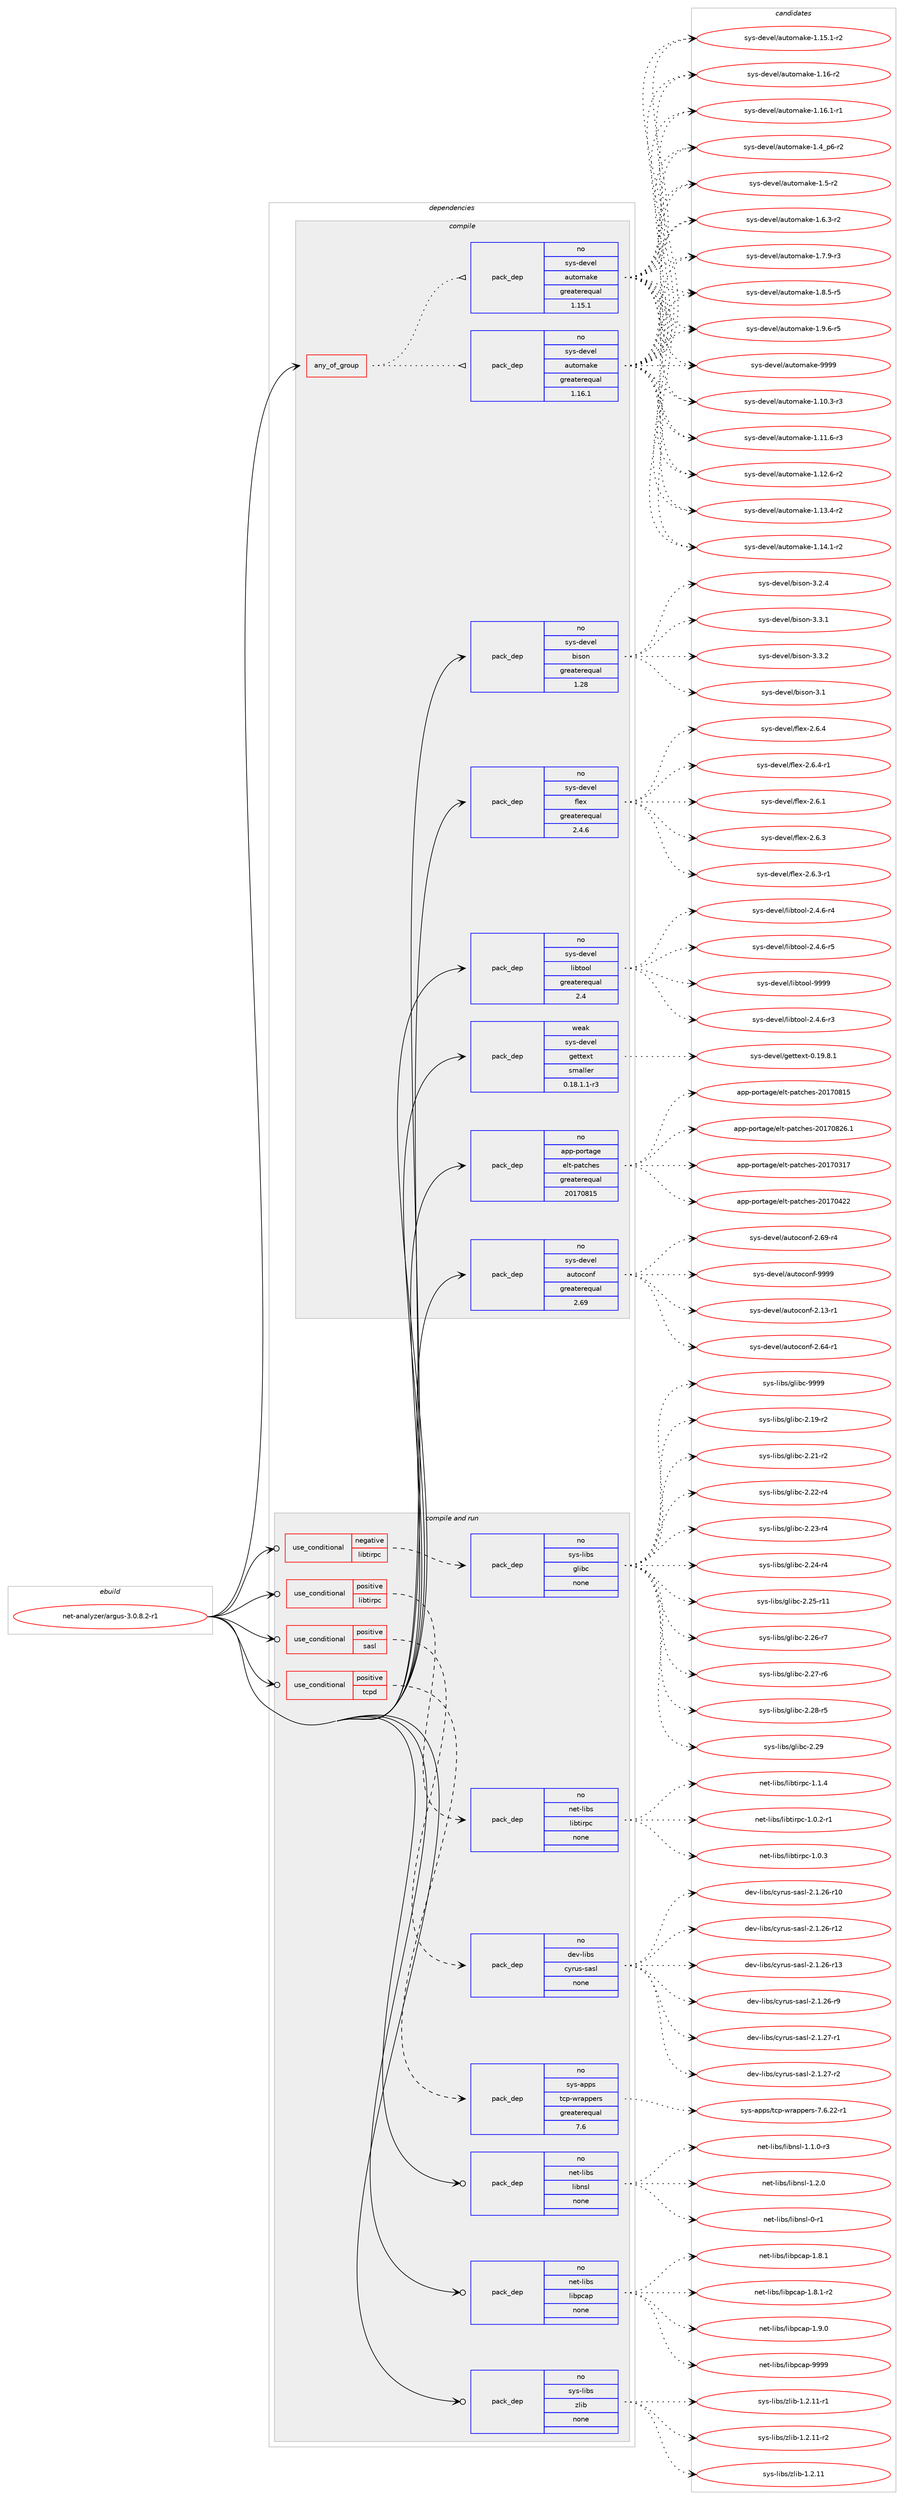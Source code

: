 digraph prolog {

# *************
# Graph options
# *************

newrank=true;
concentrate=true;
compound=true;
graph [rankdir=LR,fontname=Helvetica,fontsize=10,ranksep=1.5];#, ranksep=2.5, nodesep=0.2];
edge  [arrowhead=vee];
node  [fontname=Helvetica,fontsize=10];

# **********
# The ebuild
# **********

subgraph cluster_leftcol {
color=gray;
rank=same;
label=<<i>ebuild</i>>;
id [label="net-analyzer/argus-3.0.8.2-r1", color=red, width=4, href="../net-analyzer/argus-3.0.8.2-r1.svg"];
}

# ****************
# The dependencies
# ****************

subgraph cluster_midcol {
color=gray;
label=<<i>dependencies</i>>;
subgraph cluster_compile {
fillcolor="#eeeeee";
style=filled;
label=<<i>compile</i>>;
subgraph any25724 {
dependency1641852 [label=<<TABLE BORDER="0" CELLBORDER="1" CELLSPACING="0" CELLPADDING="4"><TR><TD CELLPADDING="10">any_of_group</TD></TR></TABLE>>, shape=none, color=red];subgraph pack1173810 {
dependency1641853 [label=<<TABLE BORDER="0" CELLBORDER="1" CELLSPACING="0" CELLPADDING="4" WIDTH="220"><TR><TD ROWSPAN="6" CELLPADDING="30">pack_dep</TD></TR><TR><TD WIDTH="110">no</TD></TR><TR><TD>sys-devel</TD></TR><TR><TD>automake</TD></TR><TR><TD>greaterequal</TD></TR><TR><TD>1.16.1</TD></TR></TABLE>>, shape=none, color=blue];
}
dependency1641852:e -> dependency1641853:w [weight=20,style="dotted",arrowhead="oinv"];
subgraph pack1173811 {
dependency1641854 [label=<<TABLE BORDER="0" CELLBORDER="1" CELLSPACING="0" CELLPADDING="4" WIDTH="220"><TR><TD ROWSPAN="6" CELLPADDING="30">pack_dep</TD></TR><TR><TD WIDTH="110">no</TD></TR><TR><TD>sys-devel</TD></TR><TR><TD>automake</TD></TR><TR><TD>greaterequal</TD></TR><TR><TD>1.15.1</TD></TR></TABLE>>, shape=none, color=blue];
}
dependency1641852:e -> dependency1641854:w [weight=20,style="dotted",arrowhead="oinv"];
}
id:e -> dependency1641852:w [weight=20,style="solid",arrowhead="vee"];
subgraph pack1173812 {
dependency1641855 [label=<<TABLE BORDER="0" CELLBORDER="1" CELLSPACING="0" CELLPADDING="4" WIDTH="220"><TR><TD ROWSPAN="6" CELLPADDING="30">pack_dep</TD></TR><TR><TD WIDTH="110">no</TD></TR><TR><TD>app-portage</TD></TR><TR><TD>elt-patches</TD></TR><TR><TD>greaterequal</TD></TR><TR><TD>20170815</TD></TR></TABLE>>, shape=none, color=blue];
}
id:e -> dependency1641855:w [weight=20,style="solid",arrowhead="vee"];
subgraph pack1173813 {
dependency1641856 [label=<<TABLE BORDER="0" CELLBORDER="1" CELLSPACING="0" CELLPADDING="4" WIDTH="220"><TR><TD ROWSPAN="6" CELLPADDING="30">pack_dep</TD></TR><TR><TD WIDTH="110">no</TD></TR><TR><TD>sys-devel</TD></TR><TR><TD>autoconf</TD></TR><TR><TD>greaterequal</TD></TR><TR><TD>2.69</TD></TR></TABLE>>, shape=none, color=blue];
}
id:e -> dependency1641856:w [weight=20,style="solid",arrowhead="vee"];
subgraph pack1173814 {
dependency1641857 [label=<<TABLE BORDER="0" CELLBORDER="1" CELLSPACING="0" CELLPADDING="4" WIDTH="220"><TR><TD ROWSPAN="6" CELLPADDING="30">pack_dep</TD></TR><TR><TD WIDTH="110">no</TD></TR><TR><TD>sys-devel</TD></TR><TR><TD>bison</TD></TR><TR><TD>greaterequal</TD></TR><TR><TD>1.28</TD></TR></TABLE>>, shape=none, color=blue];
}
id:e -> dependency1641857:w [weight=20,style="solid",arrowhead="vee"];
subgraph pack1173815 {
dependency1641858 [label=<<TABLE BORDER="0" CELLBORDER="1" CELLSPACING="0" CELLPADDING="4" WIDTH="220"><TR><TD ROWSPAN="6" CELLPADDING="30">pack_dep</TD></TR><TR><TD WIDTH="110">no</TD></TR><TR><TD>sys-devel</TD></TR><TR><TD>flex</TD></TR><TR><TD>greaterequal</TD></TR><TR><TD>2.4.6</TD></TR></TABLE>>, shape=none, color=blue];
}
id:e -> dependency1641858:w [weight=20,style="solid",arrowhead="vee"];
subgraph pack1173816 {
dependency1641859 [label=<<TABLE BORDER="0" CELLBORDER="1" CELLSPACING="0" CELLPADDING="4" WIDTH="220"><TR><TD ROWSPAN="6" CELLPADDING="30">pack_dep</TD></TR><TR><TD WIDTH="110">no</TD></TR><TR><TD>sys-devel</TD></TR><TR><TD>libtool</TD></TR><TR><TD>greaterequal</TD></TR><TR><TD>2.4</TD></TR></TABLE>>, shape=none, color=blue];
}
id:e -> dependency1641859:w [weight=20,style="solid",arrowhead="vee"];
subgraph pack1173817 {
dependency1641860 [label=<<TABLE BORDER="0" CELLBORDER="1" CELLSPACING="0" CELLPADDING="4" WIDTH="220"><TR><TD ROWSPAN="6" CELLPADDING="30">pack_dep</TD></TR><TR><TD WIDTH="110">weak</TD></TR><TR><TD>sys-devel</TD></TR><TR><TD>gettext</TD></TR><TR><TD>smaller</TD></TR><TR><TD>0.18.1.1-r3</TD></TR></TABLE>>, shape=none, color=blue];
}
id:e -> dependency1641860:w [weight=20,style="solid",arrowhead="vee"];
}
subgraph cluster_compileandrun {
fillcolor="#eeeeee";
style=filled;
label=<<i>compile and run</i>>;
subgraph cond441544 {
dependency1641861 [label=<<TABLE BORDER="0" CELLBORDER="1" CELLSPACING="0" CELLPADDING="4"><TR><TD ROWSPAN="3" CELLPADDING="10">use_conditional</TD></TR><TR><TD>negative</TD></TR><TR><TD>libtirpc</TD></TR></TABLE>>, shape=none, color=red];
subgraph pack1173818 {
dependency1641862 [label=<<TABLE BORDER="0" CELLBORDER="1" CELLSPACING="0" CELLPADDING="4" WIDTH="220"><TR><TD ROWSPAN="6" CELLPADDING="30">pack_dep</TD></TR><TR><TD WIDTH="110">no</TD></TR><TR><TD>sys-libs</TD></TR><TR><TD>glibc</TD></TR><TR><TD>none</TD></TR><TR><TD></TD></TR></TABLE>>, shape=none, color=blue];
}
dependency1641861:e -> dependency1641862:w [weight=20,style="dashed",arrowhead="vee"];
}
id:e -> dependency1641861:w [weight=20,style="solid",arrowhead="odotvee"];
subgraph cond441545 {
dependency1641863 [label=<<TABLE BORDER="0" CELLBORDER="1" CELLSPACING="0" CELLPADDING="4"><TR><TD ROWSPAN="3" CELLPADDING="10">use_conditional</TD></TR><TR><TD>positive</TD></TR><TR><TD>libtirpc</TD></TR></TABLE>>, shape=none, color=red];
subgraph pack1173819 {
dependency1641864 [label=<<TABLE BORDER="0" CELLBORDER="1" CELLSPACING="0" CELLPADDING="4" WIDTH="220"><TR><TD ROWSPAN="6" CELLPADDING="30">pack_dep</TD></TR><TR><TD WIDTH="110">no</TD></TR><TR><TD>net-libs</TD></TR><TR><TD>libtirpc</TD></TR><TR><TD>none</TD></TR><TR><TD></TD></TR></TABLE>>, shape=none, color=blue];
}
dependency1641863:e -> dependency1641864:w [weight=20,style="dashed",arrowhead="vee"];
}
id:e -> dependency1641863:w [weight=20,style="solid",arrowhead="odotvee"];
subgraph cond441546 {
dependency1641865 [label=<<TABLE BORDER="0" CELLBORDER="1" CELLSPACING="0" CELLPADDING="4"><TR><TD ROWSPAN="3" CELLPADDING="10">use_conditional</TD></TR><TR><TD>positive</TD></TR><TR><TD>sasl</TD></TR></TABLE>>, shape=none, color=red];
subgraph pack1173820 {
dependency1641866 [label=<<TABLE BORDER="0" CELLBORDER="1" CELLSPACING="0" CELLPADDING="4" WIDTH="220"><TR><TD ROWSPAN="6" CELLPADDING="30">pack_dep</TD></TR><TR><TD WIDTH="110">no</TD></TR><TR><TD>dev-libs</TD></TR><TR><TD>cyrus-sasl</TD></TR><TR><TD>none</TD></TR><TR><TD></TD></TR></TABLE>>, shape=none, color=blue];
}
dependency1641865:e -> dependency1641866:w [weight=20,style="dashed",arrowhead="vee"];
}
id:e -> dependency1641865:w [weight=20,style="solid",arrowhead="odotvee"];
subgraph cond441547 {
dependency1641867 [label=<<TABLE BORDER="0" CELLBORDER="1" CELLSPACING="0" CELLPADDING="4"><TR><TD ROWSPAN="3" CELLPADDING="10">use_conditional</TD></TR><TR><TD>positive</TD></TR><TR><TD>tcpd</TD></TR></TABLE>>, shape=none, color=red];
subgraph pack1173821 {
dependency1641868 [label=<<TABLE BORDER="0" CELLBORDER="1" CELLSPACING="0" CELLPADDING="4" WIDTH="220"><TR><TD ROWSPAN="6" CELLPADDING="30">pack_dep</TD></TR><TR><TD WIDTH="110">no</TD></TR><TR><TD>sys-apps</TD></TR><TR><TD>tcp-wrappers</TD></TR><TR><TD>greaterequal</TD></TR><TR><TD>7.6</TD></TR></TABLE>>, shape=none, color=blue];
}
dependency1641867:e -> dependency1641868:w [weight=20,style="dashed",arrowhead="vee"];
}
id:e -> dependency1641867:w [weight=20,style="solid",arrowhead="odotvee"];
subgraph pack1173822 {
dependency1641869 [label=<<TABLE BORDER="0" CELLBORDER="1" CELLSPACING="0" CELLPADDING="4" WIDTH="220"><TR><TD ROWSPAN="6" CELLPADDING="30">pack_dep</TD></TR><TR><TD WIDTH="110">no</TD></TR><TR><TD>net-libs</TD></TR><TR><TD>libnsl</TD></TR><TR><TD>none</TD></TR><TR><TD></TD></TR></TABLE>>, shape=none, color=blue];
}
id:e -> dependency1641869:w [weight=20,style="solid",arrowhead="odotvee"];
subgraph pack1173823 {
dependency1641870 [label=<<TABLE BORDER="0" CELLBORDER="1" CELLSPACING="0" CELLPADDING="4" WIDTH="220"><TR><TD ROWSPAN="6" CELLPADDING="30">pack_dep</TD></TR><TR><TD WIDTH="110">no</TD></TR><TR><TD>net-libs</TD></TR><TR><TD>libpcap</TD></TR><TR><TD>none</TD></TR><TR><TD></TD></TR></TABLE>>, shape=none, color=blue];
}
id:e -> dependency1641870:w [weight=20,style="solid",arrowhead="odotvee"];
subgraph pack1173824 {
dependency1641871 [label=<<TABLE BORDER="0" CELLBORDER="1" CELLSPACING="0" CELLPADDING="4" WIDTH="220"><TR><TD ROWSPAN="6" CELLPADDING="30">pack_dep</TD></TR><TR><TD WIDTH="110">no</TD></TR><TR><TD>sys-libs</TD></TR><TR><TD>zlib</TD></TR><TR><TD>none</TD></TR><TR><TD></TD></TR></TABLE>>, shape=none, color=blue];
}
id:e -> dependency1641871:w [weight=20,style="solid",arrowhead="odotvee"];
}
subgraph cluster_run {
fillcolor="#eeeeee";
style=filled;
label=<<i>run</i>>;
}
}

# **************
# The candidates
# **************

subgraph cluster_choices {
rank=same;
color=gray;
label=<<i>candidates</i>>;

subgraph choice1173810 {
color=black;
nodesep=1;
choice11512111545100101118101108479711711611110997107101454946494846514511451 [label="sys-devel/automake-1.10.3-r3", color=red, width=4,href="../sys-devel/automake-1.10.3-r3.svg"];
choice11512111545100101118101108479711711611110997107101454946494946544511451 [label="sys-devel/automake-1.11.6-r3", color=red, width=4,href="../sys-devel/automake-1.11.6-r3.svg"];
choice11512111545100101118101108479711711611110997107101454946495046544511450 [label="sys-devel/automake-1.12.6-r2", color=red, width=4,href="../sys-devel/automake-1.12.6-r2.svg"];
choice11512111545100101118101108479711711611110997107101454946495146524511450 [label="sys-devel/automake-1.13.4-r2", color=red, width=4,href="../sys-devel/automake-1.13.4-r2.svg"];
choice11512111545100101118101108479711711611110997107101454946495246494511450 [label="sys-devel/automake-1.14.1-r2", color=red, width=4,href="../sys-devel/automake-1.14.1-r2.svg"];
choice11512111545100101118101108479711711611110997107101454946495346494511450 [label="sys-devel/automake-1.15.1-r2", color=red, width=4,href="../sys-devel/automake-1.15.1-r2.svg"];
choice1151211154510010111810110847971171161111099710710145494649544511450 [label="sys-devel/automake-1.16-r2", color=red, width=4,href="../sys-devel/automake-1.16-r2.svg"];
choice11512111545100101118101108479711711611110997107101454946495446494511449 [label="sys-devel/automake-1.16.1-r1", color=red, width=4,href="../sys-devel/automake-1.16.1-r1.svg"];
choice115121115451001011181011084797117116111109971071014549465295112544511450 [label="sys-devel/automake-1.4_p6-r2", color=red, width=4,href="../sys-devel/automake-1.4_p6-r2.svg"];
choice11512111545100101118101108479711711611110997107101454946534511450 [label="sys-devel/automake-1.5-r2", color=red, width=4,href="../sys-devel/automake-1.5-r2.svg"];
choice115121115451001011181011084797117116111109971071014549465446514511450 [label="sys-devel/automake-1.6.3-r2", color=red, width=4,href="../sys-devel/automake-1.6.3-r2.svg"];
choice115121115451001011181011084797117116111109971071014549465546574511451 [label="sys-devel/automake-1.7.9-r3", color=red, width=4,href="../sys-devel/automake-1.7.9-r3.svg"];
choice115121115451001011181011084797117116111109971071014549465646534511453 [label="sys-devel/automake-1.8.5-r5", color=red, width=4,href="../sys-devel/automake-1.8.5-r5.svg"];
choice115121115451001011181011084797117116111109971071014549465746544511453 [label="sys-devel/automake-1.9.6-r5", color=red, width=4,href="../sys-devel/automake-1.9.6-r5.svg"];
choice115121115451001011181011084797117116111109971071014557575757 [label="sys-devel/automake-9999", color=red, width=4,href="../sys-devel/automake-9999.svg"];
dependency1641853:e -> choice11512111545100101118101108479711711611110997107101454946494846514511451:w [style=dotted,weight="100"];
dependency1641853:e -> choice11512111545100101118101108479711711611110997107101454946494946544511451:w [style=dotted,weight="100"];
dependency1641853:e -> choice11512111545100101118101108479711711611110997107101454946495046544511450:w [style=dotted,weight="100"];
dependency1641853:e -> choice11512111545100101118101108479711711611110997107101454946495146524511450:w [style=dotted,weight="100"];
dependency1641853:e -> choice11512111545100101118101108479711711611110997107101454946495246494511450:w [style=dotted,weight="100"];
dependency1641853:e -> choice11512111545100101118101108479711711611110997107101454946495346494511450:w [style=dotted,weight="100"];
dependency1641853:e -> choice1151211154510010111810110847971171161111099710710145494649544511450:w [style=dotted,weight="100"];
dependency1641853:e -> choice11512111545100101118101108479711711611110997107101454946495446494511449:w [style=dotted,weight="100"];
dependency1641853:e -> choice115121115451001011181011084797117116111109971071014549465295112544511450:w [style=dotted,weight="100"];
dependency1641853:e -> choice11512111545100101118101108479711711611110997107101454946534511450:w [style=dotted,weight="100"];
dependency1641853:e -> choice115121115451001011181011084797117116111109971071014549465446514511450:w [style=dotted,weight="100"];
dependency1641853:e -> choice115121115451001011181011084797117116111109971071014549465546574511451:w [style=dotted,weight="100"];
dependency1641853:e -> choice115121115451001011181011084797117116111109971071014549465646534511453:w [style=dotted,weight="100"];
dependency1641853:e -> choice115121115451001011181011084797117116111109971071014549465746544511453:w [style=dotted,weight="100"];
dependency1641853:e -> choice115121115451001011181011084797117116111109971071014557575757:w [style=dotted,weight="100"];
}
subgraph choice1173811 {
color=black;
nodesep=1;
choice11512111545100101118101108479711711611110997107101454946494846514511451 [label="sys-devel/automake-1.10.3-r3", color=red, width=4,href="../sys-devel/automake-1.10.3-r3.svg"];
choice11512111545100101118101108479711711611110997107101454946494946544511451 [label="sys-devel/automake-1.11.6-r3", color=red, width=4,href="../sys-devel/automake-1.11.6-r3.svg"];
choice11512111545100101118101108479711711611110997107101454946495046544511450 [label="sys-devel/automake-1.12.6-r2", color=red, width=4,href="../sys-devel/automake-1.12.6-r2.svg"];
choice11512111545100101118101108479711711611110997107101454946495146524511450 [label="sys-devel/automake-1.13.4-r2", color=red, width=4,href="../sys-devel/automake-1.13.4-r2.svg"];
choice11512111545100101118101108479711711611110997107101454946495246494511450 [label="sys-devel/automake-1.14.1-r2", color=red, width=4,href="../sys-devel/automake-1.14.1-r2.svg"];
choice11512111545100101118101108479711711611110997107101454946495346494511450 [label="sys-devel/automake-1.15.1-r2", color=red, width=4,href="../sys-devel/automake-1.15.1-r2.svg"];
choice1151211154510010111810110847971171161111099710710145494649544511450 [label="sys-devel/automake-1.16-r2", color=red, width=4,href="../sys-devel/automake-1.16-r2.svg"];
choice11512111545100101118101108479711711611110997107101454946495446494511449 [label="sys-devel/automake-1.16.1-r1", color=red, width=4,href="../sys-devel/automake-1.16.1-r1.svg"];
choice115121115451001011181011084797117116111109971071014549465295112544511450 [label="sys-devel/automake-1.4_p6-r2", color=red, width=4,href="../sys-devel/automake-1.4_p6-r2.svg"];
choice11512111545100101118101108479711711611110997107101454946534511450 [label="sys-devel/automake-1.5-r2", color=red, width=4,href="../sys-devel/automake-1.5-r2.svg"];
choice115121115451001011181011084797117116111109971071014549465446514511450 [label="sys-devel/automake-1.6.3-r2", color=red, width=4,href="../sys-devel/automake-1.6.3-r2.svg"];
choice115121115451001011181011084797117116111109971071014549465546574511451 [label="sys-devel/automake-1.7.9-r3", color=red, width=4,href="../sys-devel/automake-1.7.9-r3.svg"];
choice115121115451001011181011084797117116111109971071014549465646534511453 [label="sys-devel/automake-1.8.5-r5", color=red, width=4,href="../sys-devel/automake-1.8.5-r5.svg"];
choice115121115451001011181011084797117116111109971071014549465746544511453 [label="sys-devel/automake-1.9.6-r5", color=red, width=4,href="../sys-devel/automake-1.9.6-r5.svg"];
choice115121115451001011181011084797117116111109971071014557575757 [label="sys-devel/automake-9999", color=red, width=4,href="../sys-devel/automake-9999.svg"];
dependency1641854:e -> choice11512111545100101118101108479711711611110997107101454946494846514511451:w [style=dotted,weight="100"];
dependency1641854:e -> choice11512111545100101118101108479711711611110997107101454946494946544511451:w [style=dotted,weight="100"];
dependency1641854:e -> choice11512111545100101118101108479711711611110997107101454946495046544511450:w [style=dotted,weight="100"];
dependency1641854:e -> choice11512111545100101118101108479711711611110997107101454946495146524511450:w [style=dotted,weight="100"];
dependency1641854:e -> choice11512111545100101118101108479711711611110997107101454946495246494511450:w [style=dotted,weight="100"];
dependency1641854:e -> choice11512111545100101118101108479711711611110997107101454946495346494511450:w [style=dotted,weight="100"];
dependency1641854:e -> choice1151211154510010111810110847971171161111099710710145494649544511450:w [style=dotted,weight="100"];
dependency1641854:e -> choice11512111545100101118101108479711711611110997107101454946495446494511449:w [style=dotted,weight="100"];
dependency1641854:e -> choice115121115451001011181011084797117116111109971071014549465295112544511450:w [style=dotted,weight="100"];
dependency1641854:e -> choice11512111545100101118101108479711711611110997107101454946534511450:w [style=dotted,weight="100"];
dependency1641854:e -> choice115121115451001011181011084797117116111109971071014549465446514511450:w [style=dotted,weight="100"];
dependency1641854:e -> choice115121115451001011181011084797117116111109971071014549465546574511451:w [style=dotted,weight="100"];
dependency1641854:e -> choice115121115451001011181011084797117116111109971071014549465646534511453:w [style=dotted,weight="100"];
dependency1641854:e -> choice115121115451001011181011084797117116111109971071014549465746544511453:w [style=dotted,weight="100"];
dependency1641854:e -> choice115121115451001011181011084797117116111109971071014557575757:w [style=dotted,weight="100"];
}
subgraph choice1173812 {
color=black;
nodesep=1;
choice97112112451121111141169710310147101108116451129711699104101115455048495548514955 [label="app-portage/elt-patches-20170317", color=red, width=4,href="../app-portage/elt-patches-20170317.svg"];
choice97112112451121111141169710310147101108116451129711699104101115455048495548525050 [label="app-portage/elt-patches-20170422", color=red, width=4,href="../app-portage/elt-patches-20170422.svg"];
choice97112112451121111141169710310147101108116451129711699104101115455048495548564953 [label="app-portage/elt-patches-20170815", color=red, width=4,href="../app-portage/elt-patches-20170815.svg"];
choice971121124511211111411697103101471011081164511297116991041011154550484955485650544649 [label="app-portage/elt-patches-20170826.1", color=red, width=4,href="../app-portage/elt-patches-20170826.1.svg"];
dependency1641855:e -> choice97112112451121111141169710310147101108116451129711699104101115455048495548514955:w [style=dotted,weight="100"];
dependency1641855:e -> choice97112112451121111141169710310147101108116451129711699104101115455048495548525050:w [style=dotted,weight="100"];
dependency1641855:e -> choice97112112451121111141169710310147101108116451129711699104101115455048495548564953:w [style=dotted,weight="100"];
dependency1641855:e -> choice971121124511211111411697103101471011081164511297116991041011154550484955485650544649:w [style=dotted,weight="100"];
}
subgraph choice1173813 {
color=black;
nodesep=1;
choice1151211154510010111810110847971171161119911111010245504649514511449 [label="sys-devel/autoconf-2.13-r1", color=red, width=4,href="../sys-devel/autoconf-2.13-r1.svg"];
choice1151211154510010111810110847971171161119911111010245504654524511449 [label="sys-devel/autoconf-2.64-r1", color=red, width=4,href="../sys-devel/autoconf-2.64-r1.svg"];
choice1151211154510010111810110847971171161119911111010245504654574511452 [label="sys-devel/autoconf-2.69-r4", color=red, width=4,href="../sys-devel/autoconf-2.69-r4.svg"];
choice115121115451001011181011084797117116111991111101024557575757 [label="sys-devel/autoconf-9999", color=red, width=4,href="../sys-devel/autoconf-9999.svg"];
dependency1641856:e -> choice1151211154510010111810110847971171161119911111010245504649514511449:w [style=dotted,weight="100"];
dependency1641856:e -> choice1151211154510010111810110847971171161119911111010245504654524511449:w [style=dotted,weight="100"];
dependency1641856:e -> choice1151211154510010111810110847971171161119911111010245504654574511452:w [style=dotted,weight="100"];
dependency1641856:e -> choice115121115451001011181011084797117116111991111101024557575757:w [style=dotted,weight="100"];
}
subgraph choice1173814 {
color=black;
nodesep=1;
choice11512111545100101118101108479810511511111045514649 [label="sys-devel/bison-3.1", color=red, width=4,href="../sys-devel/bison-3.1.svg"];
choice115121115451001011181011084798105115111110455146504652 [label="sys-devel/bison-3.2.4", color=red, width=4,href="../sys-devel/bison-3.2.4.svg"];
choice115121115451001011181011084798105115111110455146514649 [label="sys-devel/bison-3.3.1", color=red, width=4,href="../sys-devel/bison-3.3.1.svg"];
choice115121115451001011181011084798105115111110455146514650 [label="sys-devel/bison-3.3.2", color=red, width=4,href="../sys-devel/bison-3.3.2.svg"];
dependency1641857:e -> choice11512111545100101118101108479810511511111045514649:w [style=dotted,weight="100"];
dependency1641857:e -> choice115121115451001011181011084798105115111110455146504652:w [style=dotted,weight="100"];
dependency1641857:e -> choice115121115451001011181011084798105115111110455146514649:w [style=dotted,weight="100"];
dependency1641857:e -> choice115121115451001011181011084798105115111110455146514650:w [style=dotted,weight="100"];
}
subgraph choice1173815 {
color=black;
nodesep=1;
choice1151211154510010111810110847102108101120455046544649 [label="sys-devel/flex-2.6.1", color=red, width=4,href="../sys-devel/flex-2.6.1.svg"];
choice1151211154510010111810110847102108101120455046544651 [label="sys-devel/flex-2.6.3", color=red, width=4,href="../sys-devel/flex-2.6.3.svg"];
choice11512111545100101118101108471021081011204550465446514511449 [label="sys-devel/flex-2.6.3-r1", color=red, width=4,href="../sys-devel/flex-2.6.3-r1.svg"];
choice1151211154510010111810110847102108101120455046544652 [label="sys-devel/flex-2.6.4", color=red, width=4,href="../sys-devel/flex-2.6.4.svg"];
choice11512111545100101118101108471021081011204550465446524511449 [label="sys-devel/flex-2.6.4-r1", color=red, width=4,href="../sys-devel/flex-2.6.4-r1.svg"];
dependency1641858:e -> choice1151211154510010111810110847102108101120455046544649:w [style=dotted,weight="100"];
dependency1641858:e -> choice1151211154510010111810110847102108101120455046544651:w [style=dotted,weight="100"];
dependency1641858:e -> choice11512111545100101118101108471021081011204550465446514511449:w [style=dotted,weight="100"];
dependency1641858:e -> choice1151211154510010111810110847102108101120455046544652:w [style=dotted,weight="100"];
dependency1641858:e -> choice11512111545100101118101108471021081011204550465446524511449:w [style=dotted,weight="100"];
}
subgraph choice1173816 {
color=black;
nodesep=1;
choice1151211154510010111810110847108105981161111111084550465246544511451 [label="sys-devel/libtool-2.4.6-r3", color=red, width=4,href="../sys-devel/libtool-2.4.6-r3.svg"];
choice1151211154510010111810110847108105981161111111084550465246544511452 [label="sys-devel/libtool-2.4.6-r4", color=red, width=4,href="../sys-devel/libtool-2.4.6-r4.svg"];
choice1151211154510010111810110847108105981161111111084550465246544511453 [label="sys-devel/libtool-2.4.6-r5", color=red, width=4,href="../sys-devel/libtool-2.4.6-r5.svg"];
choice1151211154510010111810110847108105981161111111084557575757 [label="sys-devel/libtool-9999", color=red, width=4,href="../sys-devel/libtool-9999.svg"];
dependency1641859:e -> choice1151211154510010111810110847108105981161111111084550465246544511451:w [style=dotted,weight="100"];
dependency1641859:e -> choice1151211154510010111810110847108105981161111111084550465246544511452:w [style=dotted,weight="100"];
dependency1641859:e -> choice1151211154510010111810110847108105981161111111084550465246544511453:w [style=dotted,weight="100"];
dependency1641859:e -> choice1151211154510010111810110847108105981161111111084557575757:w [style=dotted,weight="100"];
}
subgraph choice1173817 {
color=black;
nodesep=1;
choice1151211154510010111810110847103101116116101120116454846495746564649 [label="sys-devel/gettext-0.19.8.1", color=red, width=4,href="../sys-devel/gettext-0.19.8.1.svg"];
dependency1641860:e -> choice1151211154510010111810110847103101116116101120116454846495746564649:w [style=dotted,weight="100"];
}
subgraph choice1173818 {
color=black;
nodesep=1;
choice115121115451081059811547103108105989945504649574511450 [label="sys-libs/glibc-2.19-r2", color=red, width=4,href="../sys-libs/glibc-2.19-r2.svg"];
choice115121115451081059811547103108105989945504650494511450 [label="sys-libs/glibc-2.21-r2", color=red, width=4,href="../sys-libs/glibc-2.21-r2.svg"];
choice115121115451081059811547103108105989945504650504511452 [label="sys-libs/glibc-2.22-r4", color=red, width=4,href="../sys-libs/glibc-2.22-r4.svg"];
choice115121115451081059811547103108105989945504650514511452 [label="sys-libs/glibc-2.23-r4", color=red, width=4,href="../sys-libs/glibc-2.23-r4.svg"];
choice115121115451081059811547103108105989945504650524511452 [label="sys-libs/glibc-2.24-r4", color=red, width=4,href="../sys-libs/glibc-2.24-r4.svg"];
choice11512111545108105981154710310810598994550465053451144949 [label="sys-libs/glibc-2.25-r11", color=red, width=4,href="../sys-libs/glibc-2.25-r11.svg"];
choice115121115451081059811547103108105989945504650544511455 [label="sys-libs/glibc-2.26-r7", color=red, width=4,href="../sys-libs/glibc-2.26-r7.svg"];
choice115121115451081059811547103108105989945504650554511454 [label="sys-libs/glibc-2.27-r6", color=red, width=4,href="../sys-libs/glibc-2.27-r6.svg"];
choice115121115451081059811547103108105989945504650564511453 [label="sys-libs/glibc-2.28-r5", color=red, width=4,href="../sys-libs/glibc-2.28-r5.svg"];
choice11512111545108105981154710310810598994550465057 [label="sys-libs/glibc-2.29", color=red, width=4,href="../sys-libs/glibc-2.29.svg"];
choice11512111545108105981154710310810598994557575757 [label="sys-libs/glibc-9999", color=red, width=4,href="../sys-libs/glibc-9999.svg"];
dependency1641862:e -> choice115121115451081059811547103108105989945504649574511450:w [style=dotted,weight="100"];
dependency1641862:e -> choice115121115451081059811547103108105989945504650494511450:w [style=dotted,weight="100"];
dependency1641862:e -> choice115121115451081059811547103108105989945504650504511452:w [style=dotted,weight="100"];
dependency1641862:e -> choice115121115451081059811547103108105989945504650514511452:w [style=dotted,weight="100"];
dependency1641862:e -> choice115121115451081059811547103108105989945504650524511452:w [style=dotted,weight="100"];
dependency1641862:e -> choice11512111545108105981154710310810598994550465053451144949:w [style=dotted,weight="100"];
dependency1641862:e -> choice115121115451081059811547103108105989945504650544511455:w [style=dotted,weight="100"];
dependency1641862:e -> choice115121115451081059811547103108105989945504650554511454:w [style=dotted,weight="100"];
dependency1641862:e -> choice115121115451081059811547103108105989945504650564511453:w [style=dotted,weight="100"];
dependency1641862:e -> choice11512111545108105981154710310810598994550465057:w [style=dotted,weight="100"];
dependency1641862:e -> choice11512111545108105981154710310810598994557575757:w [style=dotted,weight="100"];
}
subgraph choice1173819 {
color=black;
nodesep=1;
choice11010111645108105981154710810598116105114112994549464846504511449 [label="net-libs/libtirpc-1.0.2-r1", color=red, width=4,href="../net-libs/libtirpc-1.0.2-r1.svg"];
choice1101011164510810598115471081059811610511411299454946484651 [label="net-libs/libtirpc-1.0.3", color=red, width=4,href="../net-libs/libtirpc-1.0.3.svg"];
choice1101011164510810598115471081059811610511411299454946494652 [label="net-libs/libtirpc-1.1.4", color=red, width=4,href="../net-libs/libtirpc-1.1.4.svg"];
dependency1641864:e -> choice11010111645108105981154710810598116105114112994549464846504511449:w [style=dotted,weight="100"];
dependency1641864:e -> choice1101011164510810598115471081059811610511411299454946484651:w [style=dotted,weight="100"];
dependency1641864:e -> choice1101011164510810598115471081059811610511411299454946494652:w [style=dotted,weight="100"];
}
subgraph choice1173820 {
color=black;
nodesep=1;
choice10010111845108105981154799121114117115451159711510845504649465054451144948 [label="dev-libs/cyrus-sasl-2.1.26-r10", color=red, width=4,href="../dev-libs/cyrus-sasl-2.1.26-r10.svg"];
choice10010111845108105981154799121114117115451159711510845504649465054451144950 [label="dev-libs/cyrus-sasl-2.1.26-r12", color=red, width=4,href="../dev-libs/cyrus-sasl-2.1.26-r12.svg"];
choice10010111845108105981154799121114117115451159711510845504649465054451144951 [label="dev-libs/cyrus-sasl-2.1.26-r13", color=red, width=4,href="../dev-libs/cyrus-sasl-2.1.26-r13.svg"];
choice100101118451081059811547991211141171154511597115108455046494650544511457 [label="dev-libs/cyrus-sasl-2.1.26-r9", color=red, width=4,href="../dev-libs/cyrus-sasl-2.1.26-r9.svg"];
choice100101118451081059811547991211141171154511597115108455046494650554511449 [label="dev-libs/cyrus-sasl-2.1.27-r1", color=red, width=4,href="../dev-libs/cyrus-sasl-2.1.27-r1.svg"];
choice100101118451081059811547991211141171154511597115108455046494650554511450 [label="dev-libs/cyrus-sasl-2.1.27-r2", color=red, width=4,href="../dev-libs/cyrus-sasl-2.1.27-r2.svg"];
dependency1641866:e -> choice10010111845108105981154799121114117115451159711510845504649465054451144948:w [style=dotted,weight="100"];
dependency1641866:e -> choice10010111845108105981154799121114117115451159711510845504649465054451144950:w [style=dotted,weight="100"];
dependency1641866:e -> choice10010111845108105981154799121114117115451159711510845504649465054451144951:w [style=dotted,weight="100"];
dependency1641866:e -> choice100101118451081059811547991211141171154511597115108455046494650544511457:w [style=dotted,weight="100"];
dependency1641866:e -> choice100101118451081059811547991211141171154511597115108455046494650554511449:w [style=dotted,weight="100"];
dependency1641866:e -> choice100101118451081059811547991211141171154511597115108455046494650554511450:w [style=dotted,weight="100"];
}
subgraph choice1173821 {
color=black;
nodesep=1;
choice115121115459711211211547116991124511911497112112101114115455546544650504511449 [label="sys-apps/tcp-wrappers-7.6.22-r1", color=red, width=4,href="../sys-apps/tcp-wrappers-7.6.22-r1.svg"];
dependency1641868:e -> choice115121115459711211211547116991124511911497112112101114115455546544650504511449:w [style=dotted,weight="100"];
}
subgraph choice1173822 {
color=black;
nodesep=1;
choice1101011164510810598115471081059811011510845484511449 [label="net-libs/libnsl-0-r1", color=red, width=4,href="../net-libs/libnsl-0-r1.svg"];
choice110101116451081059811547108105981101151084549464946484511451 [label="net-libs/libnsl-1.1.0-r3", color=red, width=4,href="../net-libs/libnsl-1.1.0-r3.svg"];
choice11010111645108105981154710810598110115108454946504648 [label="net-libs/libnsl-1.2.0", color=red, width=4,href="../net-libs/libnsl-1.2.0.svg"];
dependency1641869:e -> choice1101011164510810598115471081059811011510845484511449:w [style=dotted,weight="100"];
dependency1641869:e -> choice110101116451081059811547108105981101151084549464946484511451:w [style=dotted,weight="100"];
dependency1641869:e -> choice11010111645108105981154710810598110115108454946504648:w [style=dotted,weight="100"];
}
subgraph choice1173823 {
color=black;
nodesep=1;
choice110101116451081059811547108105981129997112454946564649 [label="net-libs/libpcap-1.8.1", color=red, width=4,href="../net-libs/libpcap-1.8.1.svg"];
choice1101011164510810598115471081059811299971124549465646494511450 [label="net-libs/libpcap-1.8.1-r2", color=red, width=4,href="../net-libs/libpcap-1.8.1-r2.svg"];
choice110101116451081059811547108105981129997112454946574648 [label="net-libs/libpcap-1.9.0", color=red, width=4,href="../net-libs/libpcap-1.9.0.svg"];
choice1101011164510810598115471081059811299971124557575757 [label="net-libs/libpcap-9999", color=red, width=4,href="../net-libs/libpcap-9999.svg"];
dependency1641870:e -> choice110101116451081059811547108105981129997112454946564649:w [style=dotted,weight="100"];
dependency1641870:e -> choice1101011164510810598115471081059811299971124549465646494511450:w [style=dotted,weight="100"];
dependency1641870:e -> choice110101116451081059811547108105981129997112454946574648:w [style=dotted,weight="100"];
dependency1641870:e -> choice1101011164510810598115471081059811299971124557575757:w [style=dotted,weight="100"];
}
subgraph choice1173824 {
color=black;
nodesep=1;
choice1151211154510810598115471221081059845494650464949 [label="sys-libs/zlib-1.2.11", color=red, width=4,href="../sys-libs/zlib-1.2.11.svg"];
choice11512111545108105981154712210810598454946504649494511449 [label="sys-libs/zlib-1.2.11-r1", color=red, width=4,href="../sys-libs/zlib-1.2.11-r1.svg"];
choice11512111545108105981154712210810598454946504649494511450 [label="sys-libs/zlib-1.2.11-r2", color=red, width=4,href="../sys-libs/zlib-1.2.11-r2.svg"];
dependency1641871:e -> choice1151211154510810598115471221081059845494650464949:w [style=dotted,weight="100"];
dependency1641871:e -> choice11512111545108105981154712210810598454946504649494511449:w [style=dotted,weight="100"];
dependency1641871:e -> choice11512111545108105981154712210810598454946504649494511450:w [style=dotted,weight="100"];
}
}

}
